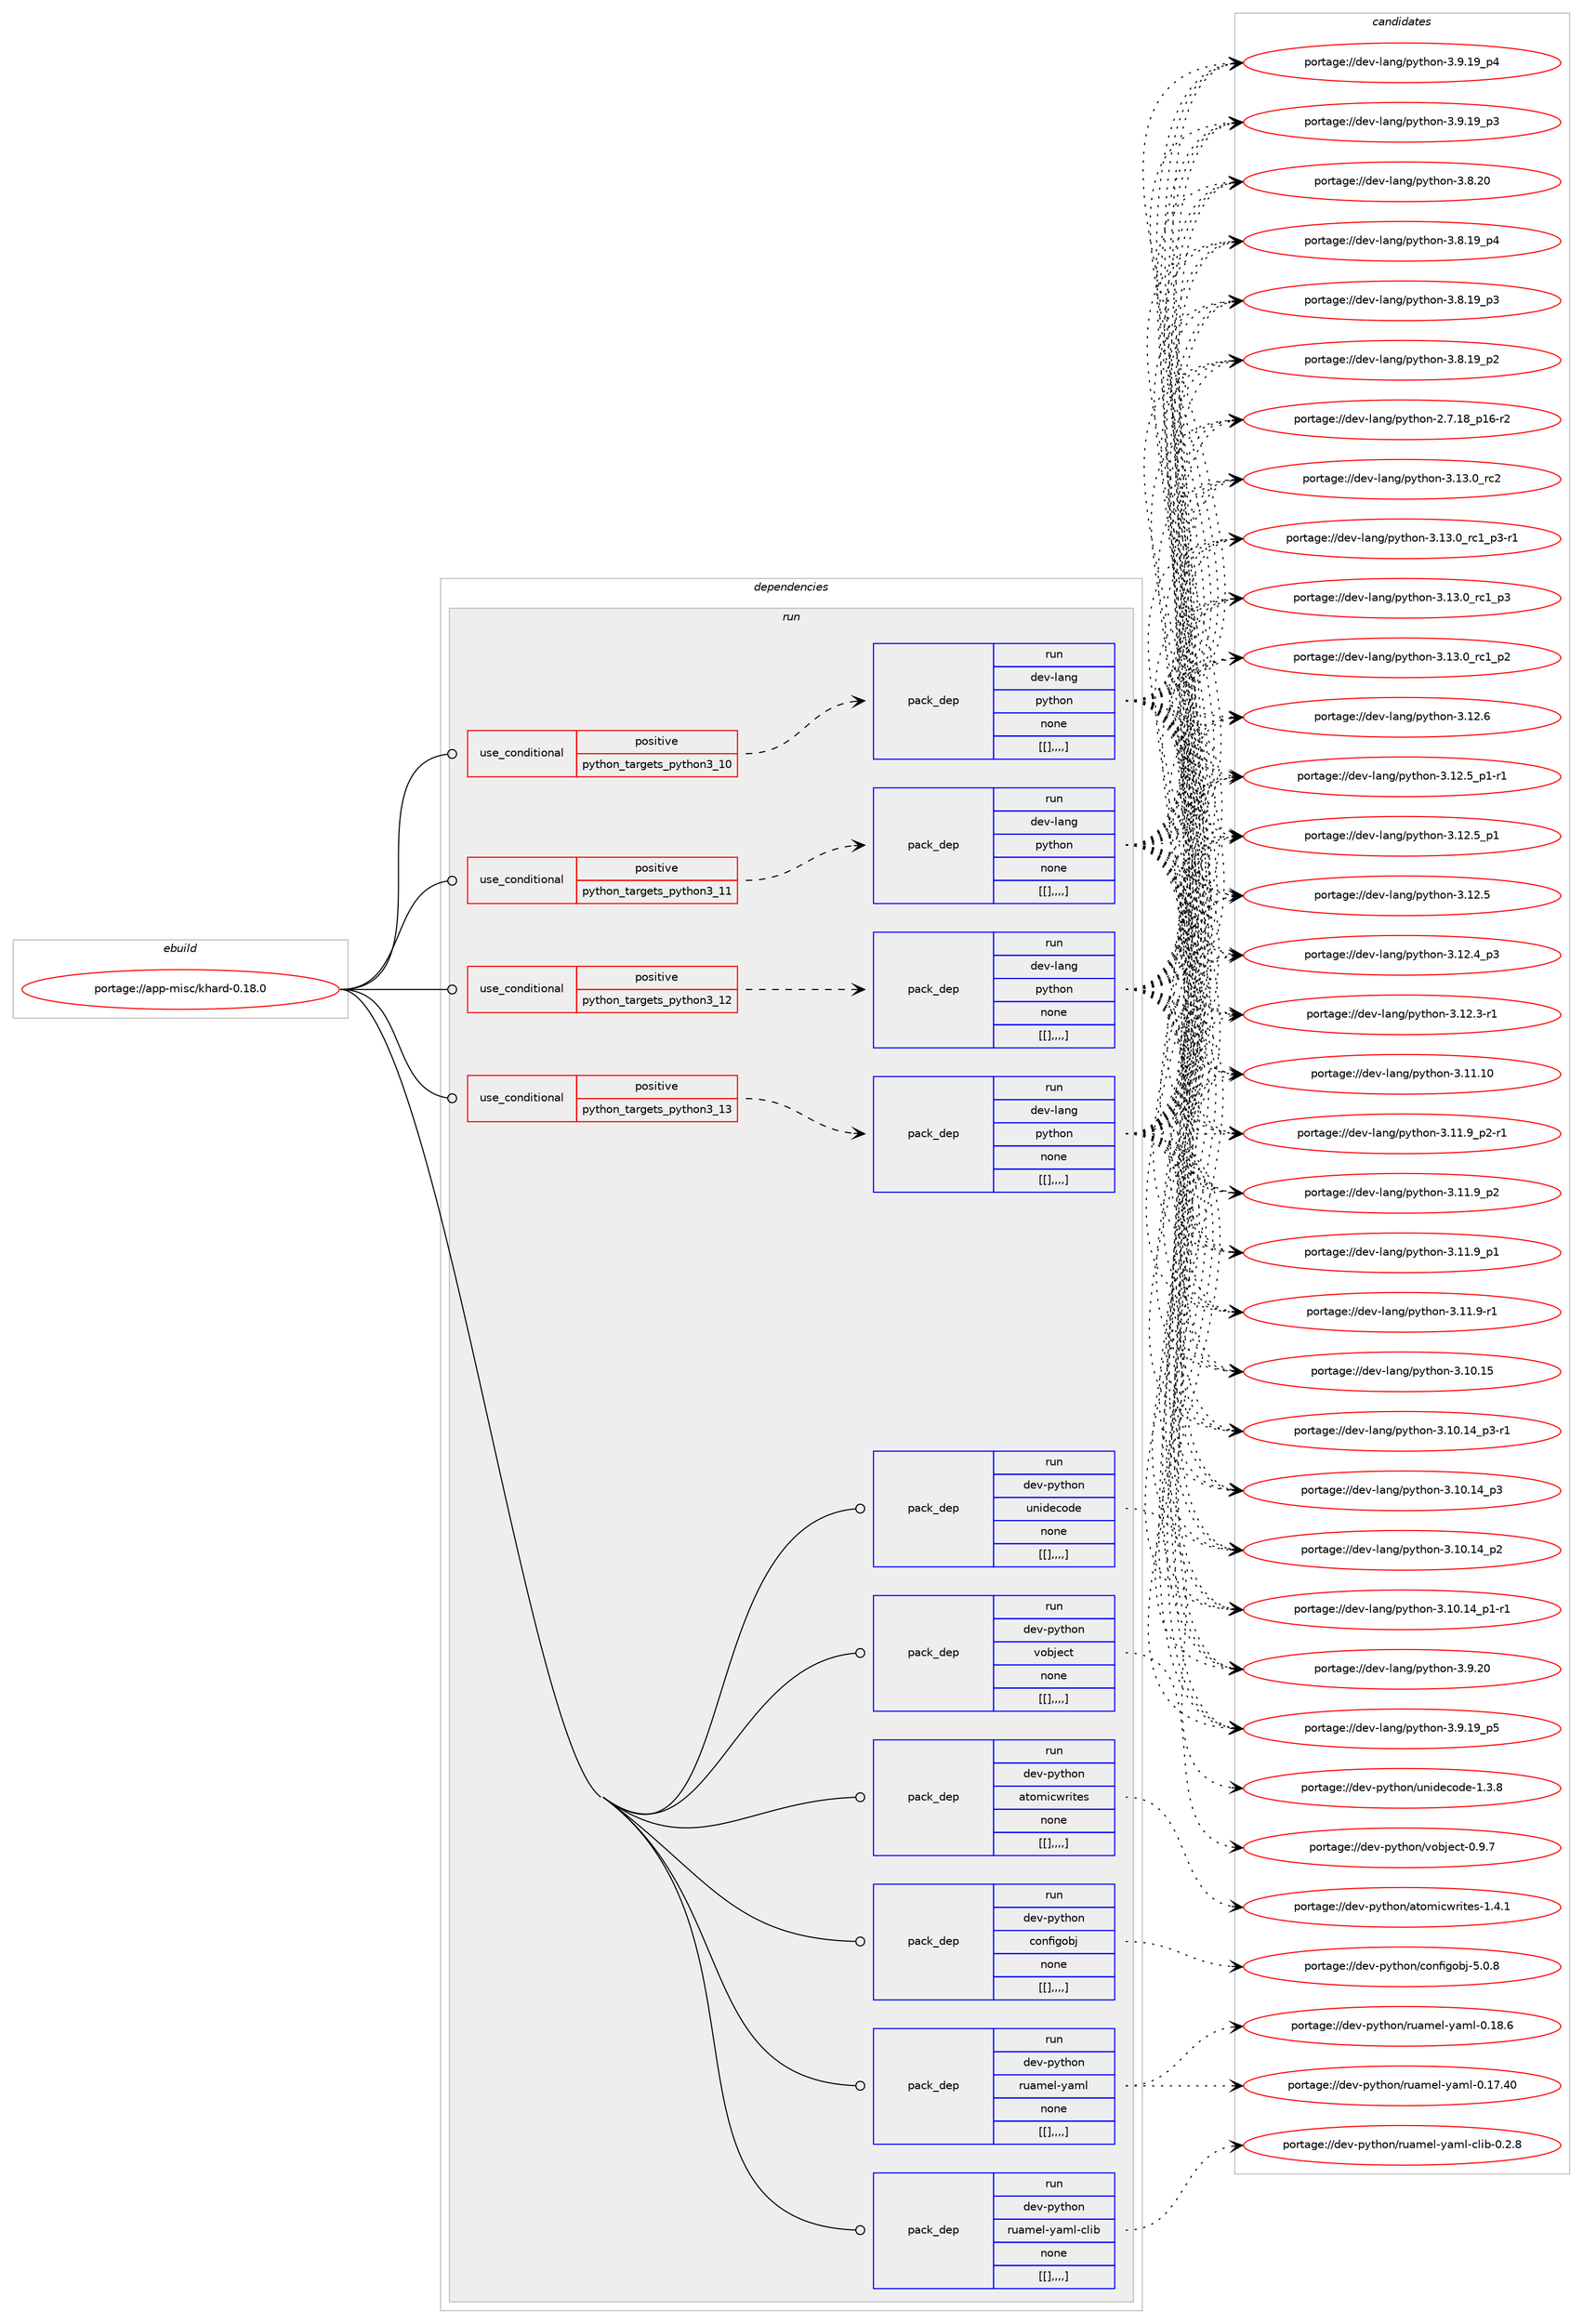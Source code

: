 digraph prolog {

# *************
# Graph options
# *************

newrank=true;
concentrate=true;
compound=true;
graph [rankdir=LR,fontname=Helvetica,fontsize=10,ranksep=1.5];#, ranksep=2.5, nodesep=0.2];
edge  [arrowhead=vee];
node  [fontname=Helvetica,fontsize=10];

# **********
# The ebuild
# **********

subgraph cluster_leftcol {
color=gray;
label=<<i>ebuild</i>>;
id [label="portage://app-misc/khard-0.18.0", color=red, width=4, href="../app-misc/khard-0.18.0.svg"];
}

# ****************
# The dependencies
# ****************

subgraph cluster_midcol {
color=gray;
label=<<i>dependencies</i>>;
subgraph cluster_compile {
fillcolor="#eeeeee";
style=filled;
label=<<i>compile</i>>;
}
subgraph cluster_compileandrun {
fillcolor="#eeeeee";
style=filled;
label=<<i>compile and run</i>>;
}
subgraph cluster_run {
fillcolor="#eeeeee";
style=filled;
label=<<i>run</i>>;
subgraph cond12279 {
dependency42230 [label=<<TABLE BORDER="0" CELLBORDER="1" CELLSPACING="0" CELLPADDING="4"><TR><TD ROWSPAN="3" CELLPADDING="10">use_conditional</TD></TR><TR><TD>positive</TD></TR><TR><TD>python_targets_python3_10</TD></TR></TABLE>>, shape=none, color=red];
subgraph pack29555 {
dependency42231 [label=<<TABLE BORDER="0" CELLBORDER="1" CELLSPACING="0" CELLPADDING="4" WIDTH="220"><TR><TD ROWSPAN="6" CELLPADDING="30">pack_dep</TD></TR><TR><TD WIDTH="110">run</TD></TR><TR><TD>dev-lang</TD></TR><TR><TD>python</TD></TR><TR><TD>none</TD></TR><TR><TD>[[],,,,]</TD></TR></TABLE>>, shape=none, color=blue];
}
dependency42230:e -> dependency42231:w [weight=20,style="dashed",arrowhead="vee"];
}
id:e -> dependency42230:w [weight=20,style="solid",arrowhead="odot"];
subgraph cond12280 {
dependency42232 [label=<<TABLE BORDER="0" CELLBORDER="1" CELLSPACING="0" CELLPADDING="4"><TR><TD ROWSPAN="3" CELLPADDING="10">use_conditional</TD></TR><TR><TD>positive</TD></TR><TR><TD>python_targets_python3_11</TD></TR></TABLE>>, shape=none, color=red];
subgraph pack29556 {
dependency42233 [label=<<TABLE BORDER="0" CELLBORDER="1" CELLSPACING="0" CELLPADDING="4" WIDTH="220"><TR><TD ROWSPAN="6" CELLPADDING="30">pack_dep</TD></TR><TR><TD WIDTH="110">run</TD></TR><TR><TD>dev-lang</TD></TR><TR><TD>python</TD></TR><TR><TD>none</TD></TR><TR><TD>[[],,,,]</TD></TR></TABLE>>, shape=none, color=blue];
}
dependency42232:e -> dependency42233:w [weight=20,style="dashed",arrowhead="vee"];
}
id:e -> dependency42232:w [weight=20,style="solid",arrowhead="odot"];
subgraph cond12281 {
dependency42234 [label=<<TABLE BORDER="0" CELLBORDER="1" CELLSPACING="0" CELLPADDING="4"><TR><TD ROWSPAN="3" CELLPADDING="10">use_conditional</TD></TR><TR><TD>positive</TD></TR><TR><TD>python_targets_python3_12</TD></TR></TABLE>>, shape=none, color=red];
subgraph pack29557 {
dependency42235 [label=<<TABLE BORDER="0" CELLBORDER="1" CELLSPACING="0" CELLPADDING="4" WIDTH="220"><TR><TD ROWSPAN="6" CELLPADDING="30">pack_dep</TD></TR><TR><TD WIDTH="110">run</TD></TR><TR><TD>dev-lang</TD></TR><TR><TD>python</TD></TR><TR><TD>none</TD></TR><TR><TD>[[],,,,]</TD></TR></TABLE>>, shape=none, color=blue];
}
dependency42234:e -> dependency42235:w [weight=20,style="dashed",arrowhead="vee"];
}
id:e -> dependency42234:w [weight=20,style="solid",arrowhead="odot"];
subgraph cond12282 {
dependency42236 [label=<<TABLE BORDER="0" CELLBORDER="1" CELLSPACING="0" CELLPADDING="4"><TR><TD ROWSPAN="3" CELLPADDING="10">use_conditional</TD></TR><TR><TD>positive</TD></TR><TR><TD>python_targets_python3_13</TD></TR></TABLE>>, shape=none, color=red];
subgraph pack29558 {
dependency42237 [label=<<TABLE BORDER="0" CELLBORDER="1" CELLSPACING="0" CELLPADDING="4" WIDTH="220"><TR><TD ROWSPAN="6" CELLPADDING="30">pack_dep</TD></TR><TR><TD WIDTH="110">run</TD></TR><TR><TD>dev-lang</TD></TR><TR><TD>python</TD></TR><TR><TD>none</TD></TR><TR><TD>[[],,,,]</TD></TR></TABLE>>, shape=none, color=blue];
}
dependency42236:e -> dependency42237:w [weight=20,style="dashed",arrowhead="vee"];
}
id:e -> dependency42236:w [weight=20,style="solid",arrowhead="odot"];
subgraph pack29559 {
dependency42238 [label=<<TABLE BORDER="0" CELLBORDER="1" CELLSPACING="0" CELLPADDING="4" WIDTH="220"><TR><TD ROWSPAN="6" CELLPADDING="30">pack_dep</TD></TR><TR><TD WIDTH="110">run</TD></TR><TR><TD>dev-python</TD></TR><TR><TD>atomicwrites</TD></TR><TR><TD>none</TD></TR><TR><TD>[[],,,,]</TD></TR></TABLE>>, shape=none, color=blue];
}
id:e -> dependency42238:w [weight=20,style="solid",arrowhead="odot"];
subgraph pack29560 {
dependency42239 [label=<<TABLE BORDER="0" CELLBORDER="1" CELLSPACING="0" CELLPADDING="4" WIDTH="220"><TR><TD ROWSPAN="6" CELLPADDING="30">pack_dep</TD></TR><TR><TD WIDTH="110">run</TD></TR><TR><TD>dev-python</TD></TR><TR><TD>configobj</TD></TR><TR><TD>none</TD></TR><TR><TD>[[],,,,]</TD></TR></TABLE>>, shape=none, color=blue];
}
id:e -> dependency42239:w [weight=20,style="solid",arrowhead="odot"];
subgraph pack29561 {
dependency42240 [label=<<TABLE BORDER="0" CELLBORDER="1" CELLSPACING="0" CELLPADDING="4" WIDTH="220"><TR><TD ROWSPAN="6" CELLPADDING="30">pack_dep</TD></TR><TR><TD WIDTH="110">run</TD></TR><TR><TD>dev-python</TD></TR><TR><TD>ruamel-yaml</TD></TR><TR><TD>none</TD></TR><TR><TD>[[],,,,]</TD></TR></TABLE>>, shape=none, color=blue];
}
id:e -> dependency42240:w [weight=20,style="solid",arrowhead="odot"];
subgraph pack29562 {
dependency42241 [label=<<TABLE BORDER="0" CELLBORDER="1" CELLSPACING="0" CELLPADDING="4" WIDTH="220"><TR><TD ROWSPAN="6" CELLPADDING="30">pack_dep</TD></TR><TR><TD WIDTH="110">run</TD></TR><TR><TD>dev-python</TD></TR><TR><TD>ruamel-yaml-clib</TD></TR><TR><TD>none</TD></TR><TR><TD>[[],,,,]</TD></TR></TABLE>>, shape=none, color=blue];
}
id:e -> dependency42241:w [weight=20,style="solid",arrowhead="odot"];
subgraph pack29563 {
dependency42242 [label=<<TABLE BORDER="0" CELLBORDER="1" CELLSPACING="0" CELLPADDING="4" WIDTH="220"><TR><TD ROWSPAN="6" CELLPADDING="30">pack_dep</TD></TR><TR><TD WIDTH="110">run</TD></TR><TR><TD>dev-python</TD></TR><TR><TD>unidecode</TD></TR><TR><TD>none</TD></TR><TR><TD>[[],,,,]</TD></TR></TABLE>>, shape=none, color=blue];
}
id:e -> dependency42242:w [weight=20,style="solid",arrowhead="odot"];
subgraph pack29564 {
dependency42243 [label=<<TABLE BORDER="0" CELLBORDER="1" CELLSPACING="0" CELLPADDING="4" WIDTH="220"><TR><TD ROWSPAN="6" CELLPADDING="30">pack_dep</TD></TR><TR><TD WIDTH="110">run</TD></TR><TR><TD>dev-python</TD></TR><TR><TD>vobject</TD></TR><TR><TD>none</TD></TR><TR><TD>[[],,,,]</TD></TR></TABLE>>, shape=none, color=blue];
}
id:e -> dependency42243:w [weight=20,style="solid",arrowhead="odot"];
}
}

# **************
# The candidates
# **************

subgraph cluster_choices {
rank=same;
color=gray;
label=<<i>candidates</i>>;

subgraph choice29555 {
color=black;
nodesep=1;
choice10010111845108971101034711212111610411111045514649514648951149950 [label="portage://dev-lang/python-3.13.0_rc2", color=red, width=4,href="../dev-lang/python-3.13.0_rc2.svg"];
choice1001011184510897110103471121211161041111104551464951464895114994995112514511449 [label="portage://dev-lang/python-3.13.0_rc1_p3-r1", color=red, width=4,href="../dev-lang/python-3.13.0_rc1_p3-r1.svg"];
choice100101118451089711010347112121116104111110455146495146489511499499511251 [label="portage://dev-lang/python-3.13.0_rc1_p3", color=red, width=4,href="../dev-lang/python-3.13.0_rc1_p3.svg"];
choice100101118451089711010347112121116104111110455146495146489511499499511250 [label="portage://dev-lang/python-3.13.0_rc1_p2", color=red, width=4,href="../dev-lang/python-3.13.0_rc1_p2.svg"];
choice10010111845108971101034711212111610411111045514649504654 [label="portage://dev-lang/python-3.12.6", color=red, width=4,href="../dev-lang/python-3.12.6.svg"];
choice1001011184510897110103471121211161041111104551464950465395112494511449 [label="portage://dev-lang/python-3.12.5_p1-r1", color=red, width=4,href="../dev-lang/python-3.12.5_p1-r1.svg"];
choice100101118451089711010347112121116104111110455146495046539511249 [label="portage://dev-lang/python-3.12.5_p1", color=red, width=4,href="../dev-lang/python-3.12.5_p1.svg"];
choice10010111845108971101034711212111610411111045514649504653 [label="portage://dev-lang/python-3.12.5", color=red, width=4,href="../dev-lang/python-3.12.5.svg"];
choice100101118451089711010347112121116104111110455146495046529511251 [label="portage://dev-lang/python-3.12.4_p3", color=red, width=4,href="../dev-lang/python-3.12.4_p3.svg"];
choice100101118451089711010347112121116104111110455146495046514511449 [label="portage://dev-lang/python-3.12.3-r1", color=red, width=4,href="../dev-lang/python-3.12.3-r1.svg"];
choice1001011184510897110103471121211161041111104551464949464948 [label="portage://dev-lang/python-3.11.10", color=red, width=4,href="../dev-lang/python-3.11.10.svg"];
choice1001011184510897110103471121211161041111104551464949465795112504511449 [label="portage://dev-lang/python-3.11.9_p2-r1", color=red, width=4,href="../dev-lang/python-3.11.9_p2-r1.svg"];
choice100101118451089711010347112121116104111110455146494946579511250 [label="portage://dev-lang/python-3.11.9_p2", color=red, width=4,href="../dev-lang/python-3.11.9_p2.svg"];
choice100101118451089711010347112121116104111110455146494946579511249 [label="portage://dev-lang/python-3.11.9_p1", color=red, width=4,href="../dev-lang/python-3.11.9_p1.svg"];
choice100101118451089711010347112121116104111110455146494946574511449 [label="portage://dev-lang/python-3.11.9-r1", color=red, width=4,href="../dev-lang/python-3.11.9-r1.svg"];
choice1001011184510897110103471121211161041111104551464948464953 [label="portage://dev-lang/python-3.10.15", color=red, width=4,href="../dev-lang/python-3.10.15.svg"];
choice100101118451089711010347112121116104111110455146494846495295112514511449 [label="portage://dev-lang/python-3.10.14_p3-r1", color=red, width=4,href="../dev-lang/python-3.10.14_p3-r1.svg"];
choice10010111845108971101034711212111610411111045514649484649529511251 [label="portage://dev-lang/python-3.10.14_p3", color=red, width=4,href="../dev-lang/python-3.10.14_p3.svg"];
choice10010111845108971101034711212111610411111045514649484649529511250 [label="portage://dev-lang/python-3.10.14_p2", color=red, width=4,href="../dev-lang/python-3.10.14_p2.svg"];
choice100101118451089711010347112121116104111110455146494846495295112494511449 [label="portage://dev-lang/python-3.10.14_p1-r1", color=red, width=4,href="../dev-lang/python-3.10.14_p1-r1.svg"];
choice10010111845108971101034711212111610411111045514657465048 [label="portage://dev-lang/python-3.9.20", color=red, width=4,href="../dev-lang/python-3.9.20.svg"];
choice100101118451089711010347112121116104111110455146574649579511253 [label="portage://dev-lang/python-3.9.19_p5", color=red, width=4,href="../dev-lang/python-3.9.19_p5.svg"];
choice100101118451089711010347112121116104111110455146574649579511252 [label="portage://dev-lang/python-3.9.19_p4", color=red, width=4,href="../dev-lang/python-3.9.19_p4.svg"];
choice100101118451089711010347112121116104111110455146574649579511251 [label="portage://dev-lang/python-3.9.19_p3", color=red, width=4,href="../dev-lang/python-3.9.19_p3.svg"];
choice10010111845108971101034711212111610411111045514656465048 [label="portage://dev-lang/python-3.8.20", color=red, width=4,href="../dev-lang/python-3.8.20.svg"];
choice100101118451089711010347112121116104111110455146564649579511252 [label="portage://dev-lang/python-3.8.19_p4", color=red, width=4,href="../dev-lang/python-3.8.19_p4.svg"];
choice100101118451089711010347112121116104111110455146564649579511251 [label="portage://dev-lang/python-3.8.19_p3", color=red, width=4,href="../dev-lang/python-3.8.19_p3.svg"];
choice100101118451089711010347112121116104111110455146564649579511250 [label="portage://dev-lang/python-3.8.19_p2", color=red, width=4,href="../dev-lang/python-3.8.19_p2.svg"];
choice100101118451089711010347112121116104111110455046554649569511249544511450 [label="portage://dev-lang/python-2.7.18_p16-r2", color=red, width=4,href="../dev-lang/python-2.7.18_p16-r2.svg"];
dependency42231:e -> choice10010111845108971101034711212111610411111045514649514648951149950:w [style=dotted,weight="100"];
dependency42231:e -> choice1001011184510897110103471121211161041111104551464951464895114994995112514511449:w [style=dotted,weight="100"];
dependency42231:e -> choice100101118451089711010347112121116104111110455146495146489511499499511251:w [style=dotted,weight="100"];
dependency42231:e -> choice100101118451089711010347112121116104111110455146495146489511499499511250:w [style=dotted,weight="100"];
dependency42231:e -> choice10010111845108971101034711212111610411111045514649504654:w [style=dotted,weight="100"];
dependency42231:e -> choice1001011184510897110103471121211161041111104551464950465395112494511449:w [style=dotted,weight="100"];
dependency42231:e -> choice100101118451089711010347112121116104111110455146495046539511249:w [style=dotted,weight="100"];
dependency42231:e -> choice10010111845108971101034711212111610411111045514649504653:w [style=dotted,weight="100"];
dependency42231:e -> choice100101118451089711010347112121116104111110455146495046529511251:w [style=dotted,weight="100"];
dependency42231:e -> choice100101118451089711010347112121116104111110455146495046514511449:w [style=dotted,weight="100"];
dependency42231:e -> choice1001011184510897110103471121211161041111104551464949464948:w [style=dotted,weight="100"];
dependency42231:e -> choice1001011184510897110103471121211161041111104551464949465795112504511449:w [style=dotted,weight="100"];
dependency42231:e -> choice100101118451089711010347112121116104111110455146494946579511250:w [style=dotted,weight="100"];
dependency42231:e -> choice100101118451089711010347112121116104111110455146494946579511249:w [style=dotted,weight="100"];
dependency42231:e -> choice100101118451089711010347112121116104111110455146494946574511449:w [style=dotted,weight="100"];
dependency42231:e -> choice1001011184510897110103471121211161041111104551464948464953:w [style=dotted,weight="100"];
dependency42231:e -> choice100101118451089711010347112121116104111110455146494846495295112514511449:w [style=dotted,weight="100"];
dependency42231:e -> choice10010111845108971101034711212111610411111045514649484649529511251:w [style=dotted,weight="100"];
dependency42231:e -> choice10010111845108971101034711212111610411111045514649484649529511250:w [style=dotted,weight="100"];
dependency42231:e -> choice100101118451089711010347112121116104111110455146494846495295112494511449:w [style=dotted,weight="100"];
dependency42231:e -> choice10010111845108971101034711212111610411111045514657465048:w [style=dotted,weight="100"];
dependency42231:e -> choice100101118451089711010347112121116104111110455146574649579511253:w [style=dotted,weight="100"];
dependency42231:e -> choice100101118451089711010347112121116104111110455146574649579511252:w [style=dotted,weight="100"];
dependency42231:e -> choice100101118451089711010347112121116104111110455146574649579511251:w [style=dotted,weight="100"];
dependency42231:e -> choice10010111845108971101034711212111610411111045514656465048:w [style=dotted,weight="100"];
dependency42231:e -> choice100101118451089711010347112121116104111110455146564649579511252:w [style=dotted,weight="100"];
dependency42231:e -> choice100101118451089711010347112121116104111110455146564649579511251:w [style=dotted,weight="100"];
dependency42231:e -> choice100101118451089711010347112121116104111110455146564649579511250:w [style=dotted,weight="100"];
dependency42231:e -> choice100101118451089711010347112121116104111110455046554649569511249544511450:w [style=dotted,weight="100"];
}
subgraph choice29556 {
color=black;
nodesep=1;
choice10010111845108971101034711212111610411111045514649514648951149950 [label="portage://dev-lang/python-3.13.0_rc2", color=red, width=4,href="../dev-lang/python-3.13.0_rc2.svg"];
choice1001011184510897110103471121211161041111104551464951464895114994995112514511449 [label="portage://dev-lang/python-3.13.0_rc1_p3-r1", color=red, width=4,href="../dev-lang/python-3.13.0_rc1_p3-r1.svg"];
choice100101118451089711010347112121116104111110455146495146489511499499511251 [label="portage://dev-lang/python-3.13.0_rc1_p3", color=red, width=4,href="../dev-lang/python-3.13.0_rc1_p3.svg"];
choice100101118451089711010347112121116104111110455146495146489511499499511250 [label="portage://dev-lang/python-3.13.0_rc1_p2", color=red, width=4,href="../dev-lang/python-3.13.0_rc1_p2.svg"];
choice10010111845108971101034711212111610411111045514649504654 [label="portage://dev-lang/python-3.12.6", color=red, width=4,href="../dev-lang/python-3.12.6.svg"];
choice1001011184510897110103471121211161041111104551464950465395112494511449 [label="portage://dev-lang/python-3.12.5_p1-r1", color=red, width=4,href="../dev-lang/python-3.12.5_p1-r1.svg"];
choice100101118451089711010347112121116104111110455146495046539511249 [label="portage://dev-lang/python-3.12.5_p1", color=red, width=4,href="../dev-lang/python-3.12.5_p1.svg"];
choice10010111845108971101034711212111610411111045514649504653 [label="portage://dev-lang/python-3.12.5", color=red, width=4,href="../dev-lang/python-3.12.5.svg"];
choice100101118451089711010347112121116104111110455146495046529511251 [label="portage://dev-lang/python-3.12.4_p3", color=red, width=4,href="../dev-lang/python-3.12.4_p3.svg"];
choice100101118451089711010347112121116104111110455146495046514511449 [label="portage://dev-lang/python-3.12.3-r1", color=red, width=4,href="../dev-lang/python-3.12.3-r1.svg"];
choice1001011184510897110103471121211161041111104551464949464948 [label="portage://dev-lang/python-3.11.10", color=red, width=4,href="../dev-lang/python-3.11.10.svg"];
choice1001011184510897110103471121211161041111104551464949465795112504511449 [label="portage://dev-lang/python-3.11.9_p2-r1", color=red, width=4,href="../dev-lang/python-3.11.9_p2-r1.svg"];
choice100101118451089711010347112121116104111110455146494946579511250 [label="portage://dev-lang/python-3.11.9_p2", color=red, width=4,href="../dev-lang/python-3.11.9_p2.svg"];
choice100101118451089711010347112121116104111110455146494946579511249 [label="portage://dev-lang/python-3.11.9_p1", color=red, width=4,href="../dev-lang/python-3.11.9_p1.svg"];
choice100101118451089711010347112121116104111110455146494946574511449 [label="portage://dev-lang/python-3.11.9-r1", color=red, width=4,href="../dev-lang/python-3.11.9-r1.svg"];
choice1001011184510897110103471121211161041111104551464948464953 [label="portage://dev-lang/python-3.10.15", color=red, width=4,href="../dev-lang/python-3.10.15.svg"];
choice100101118451089711010347112121116104111110455146494846495295112514511449 [label="portage://dev-lang/python-3.10.14_p3-r1", color=red, width=4,href="../dev-lang/python-3.10.14_p3-r1.svg"];
choice10010111845108971101034711212111610411111045514649484649529511251 [label="portage://dev-lang/python-3.10.14_p3", color=red, width=4,href="../dev-lang/python-3.10.14_p3.svg"];
choice10010111845108971101034711212111610411111045514649484649529511250 [label="portage://dev-lang/python-3.10.14_p2", color=red, width=4,href="../dev-lang/python-3.10.14_p2.svg"];
choice100101118451089711010347112121116104111110455146494846495295112494511449 [label="portage://dev-lang/python-3.10.14_p1-r1", color=red, width=4,href="../dev-lang/python-3.10.14_p1-r1.svg"];
choice10010111845108971101034711212111610411111045514657465048 [label="portage://dev-lang/python-3.9.20", color=red, width=4,href="../dev-lang/python-3.9.20.svg"];
choice100101118451089711010347112121116104111110455146574649579511253 [label="portage://dev-lang/python-3.9.19_p5", color=red, width=4,href="../dev-lang/python-3.9.19_p5.svg"];
choice100101118451089711010347112121116104111110455146574649579511252 [label="portage://dev-lang/python-3.9.19_p4", color=red, width=4,href="../dev-lang/python-3.9.19_p4.svg"];
choice100101118451089711010347112121116104111110455146574649579511251 [label="portage://dev-lang/python-3.9.19_p3", color=red, width=4,href="../dev-lang/python-3.9.19_p3.svg"];
choice10010111845108971101034711212111610411111045514656465048 [label="portage://dev-lang/python-3.8.20", color=red, width=4,href="../dev-lang/python-3.8.20.svg"];
choice100101118451089711010347112121116104111110455146564649579511252 [label="portage://dev-lang/python-3.8.19_p4", color=red, width=4,href="../dev-lang/python-3.8.19_p4.svg"];
choice100101118451089711010347112121116104111110455146564649579511251 [label="portage://dev-lang/python-3.8.19_p3", color=red, width=4,href="../dev-lang/python-3.8.19_p3.svg"];
choice100101118451089711010347112121116104111110455146564649579511250 [label="portage://dev-lang/python-3.8.19_p2", color=red, width=4,href="../dev-lang/python-3.8.19_p2.svg"];
choice100101118451089711010347112121116104111110455046554649569511249544511450 [label="portage://dev-lang/python-2.7.18_p16-r2", color=red, width=4,href="../dev-lang/python-2.7.18_p16-r2.svg"];
dependency42233:e -> choice10010111845108971101034711212111610411111045514649514648951149950:w [style=dotted,weight="100"];
dependency42233:e -> choice1001011184510897110103471121211161041111104551464951464895114994995112514511449:w [style=dotted,weight="100"];
dependency42233:e -> choice100101118451089711010347112121116104111110455146495146489511499499511251:w [style=dotted,weight="100"];
dependency42233:e -> choice100101118451089711010347112121116104111110455146495146489511499499511250:w [style=dotted,weight="100"];
dependency42233:e -> choice10010111845108971101034711212111610411111045514649504654:w [style=dotted,weight="100"];
dependency42233:e -> choice1001011184510897110103471121211161041111104551464950465395112494511449:w [style=dotted,weight="100"];
dependency42233:e -> choice100101118451089711010347112121116104111110455146495046539511249:w [style=dotted,weight="100"];
dependency42233:e -> choice10010111845108971101034711212111610411111045514649504653:w [style=dotted,weight="100"];
dependency42233:e -> choice100101118451089711010347112121116104111110455146495046529511251:w [style=dotted,weight="100"];
dependency42233:e -> choice100101118451089711010347112121116104111110455146495046514511449:w [style=dotted,weight="100"];
dependency42233:e -> choice1001011184510897110103471121211161041111104551464949464948:w [style=dotted,weight="100"];
dependency42233:e -> choice1001011184510897110103471121211161041111104551464949465795112504511449:w [style=dotted,weight="100"];
dependency42233:e -> choice100101118451089711010347112121116104111110455146494946579511250:w [style=dotted,weight="100"];
dependency42233:e -> choice100101118451089711010347112121116104111110455146494946579511249:w [style=dotted,weight="100"];
dependency42233:e -> choice100101118451089711010347112121116104111110455146494946574511449:w [style=dotted,weight="100"];
dependency42233:e -> choice1001011184510897110103471121211161041111104551464948464953:w [style=dotted,weight="100"];
dependency42233:e -> choice100101118451089711010347112121116104111110455146494846495295112514511449:w [style=dotted,weight="100"];
dependency42233:e -> choice10010111845108971101034711212111610411111045514649484649529511251:w [style=dotted,weight="100"];
dependency42233:e -> choice10010111845108971101034711212111610411111045514649484649529511250:w [style=dotted,weight="100"];
dependency42233:e -> choice100101118451089711010347112121116104111110455146494846495295112494511449:w [style=dotted,weight="100"];
dependency42233:e -> choice10010111845108971101034711212111610411111045514657465048:w [style=dotted,weight="100"];
dependency42233:e -> choice100101118451089711010347112121116104111110455146574649579511253:w [style=dotted,weight="100"];
dependency42233:e -> choice100101118451089711010347112121116104111110455146574649579511252:w [style=dotted,weight="100"];
dependency42233:e -> choice100101118451089711010347112121116104111110455146574649579511251:w [style=dotted,weight="100"];
dependency42233:e -> choice10010111845108971101034711212111610411111045514656465048:w [style=dotted,weight="100"];
dependency42233:e -> choice100101118451089711010347112121116104111110455146564649579511252:w [style=dotted,weight="100"];
dependency42233:e -> choice100101118451089711010347112121116104111110455146564649579511251:w [style=dotted,weight="100"];
dependency42233:e -> choice100101118451089711010347112121116104111110455146564649579511250:w [style=dotted,weight="100"];
dependency42233:e -> choice100101118451089711010347112121116104111110455046554649569511249544511450:w [style=dotted,weight="100"];
}
subgraph choice29557 {
color=black;
nodesep=1;
choice10010111845108971101034711212111610411111045514649514648951149950 [label="portage://dev-lang/python-3.13.0_rc2", color=red, width=4,href="../dev-lang/python-3.13.0_rc2.svg"];
choice1001011184510897110103471121211161041111104551464951464895114994995112514511449 [label="portage://dev-lang/python-3.13.0_rc1_p3-r1", color=red, width=4,href="../dev-lang/python-3.13.0_rc1_p3-r1.svg"];
choice100101118451089711010347112121116104111110455146495146489511499499511251 [label="portage://dev-lang/python-3.13.0_rc1_p3", color=red, width=4,href="../dev-lang/python-3.13.0_rc1_p3.svg"];
choice100101118451089711010347112121116104111110455146495146489511499499511250 [label="portage://dev-lang/python-3.13.0_rc1_p2", color=red, width=4,href="../dev-lang/python-3.13.0_rc1_p2.svg"];
choice10010111845108971101034711212111610411111045514649504654 [label="portage://dev-lang/python-3.12.6", color=red, width=4,href="../dev-lang/python-3.12.6.svg"];
choice1001011184510897110103471121211161041111104551464950465395112494511449 [label="portage://dev-lang/python-3.12.5_p1-r1", color=red, width=4,href="../dev-lang/python-3.12.5_p1-r1.svg"];
choice100101118451089711010347112121116104111110455146495046539511249 [label="portage://dev-lang/python-3.12.5_p1", color=red, width=4,href="../dev-lang/python-3.12.5_p1.svg"];
choice10010111845108971101034711212111610411111045514649504653 [label="portage://dev-lang/python-3.12.5", color=red, width=4,href="../dev-lang/python-3.12.5.svg"];
choice100101118451089711010347112121116104111110455146495046529511251 [label="portage://dev-lang/python-3.12.4_p3", color=red, width=4,href="../dev-lang/python-3.12.4_p3.svg"];
choice100101118451089711010347112121116104111110455146495046514511449 [label="portage://dev-lang/python-3.12.3-r1", color=red, width=4,href="../dev-lang/python-3.12.3-r1.svg"];
choice1001011184510897110103471121211161041111104551464949464948 [label="portage://dev-lang/python-3.11.10", color=red, width=4,href="../dev-lang/python-3.11.10.svg"];
choice1001011184510897110103471121211161041111104551464949465795112504511449 [label="portage://dev-lang/python-3.11.9_p2-r1", color=red, width=4,href="../dev-lang/python-3.11.9_p2-r1.svg"];
choice100101118451089711010347112121116104111110455146494946579511250 [label="portage://dev-lang/python-3.11.9_p2", color=red, width=4,href="../dev-lang/python-3.11.9_p2.svg"];
choice100101118451089711010347112121116104111110455146494946579511249 [label="portage://dev-lang/python-3.11.9_p1", color=red, width=4,href="../dev-lang/python-3.11.9_p1.svg"];
choice100101118451089711010347112121116104111110455146494946574511449 [label="portage://dev-lang/python-3.11.9-r1", color=red, width=4,href="../dev-lang/python-3.11.9-r1.svg"];
choice1001011184510897110103471121211161041111104551464948464953 [label="portage://dev-lang/python-3.10.15", color=red, width=4,href="../dev-lang/python-3.10.15.svg"];
choice100101118451089711010347112121116104111110455146494846495295112514511449 [label="portage://dev-lang/python-3.10.14_p3-r1", color=red, width=4,href="../dev-lang/python-3.10.14_p3-r1.svg"];
choice10010111845108971101034711212111610411111045514649484649529511251 [label="portage://dev-lang/python-3.10.14_p3", color=red, width=4,href="../dev-lang/python-3.10.14_p3.svg"];
choice10010111845108971101034711212111610411111045514649484649529511250 [label="portage://dev-lang/python-3.10.14_p2", color=red, width=4,href="../dev-lang/python-3.10.14_p2.svg"];
choice100101118451089711010347112121116104111110455146494846495295112494511449 [label="portage://dev-lang/python-3.10.14_p1-r1", color=red, width=4,href="../dev-lang/python-3.10.14_p1-r1.svg"];
choice10010111845108971101034711212111610411111045514657465048 [label="portage://dev-lang/python-3.9.20", color=red, width=4,href="../dev-lang/python-3.9.20.svg"];
choice100101118451089711010347112121116104111110455146574649579511253 [label="portage://dev-lang/python-3.9.19_p5", color=red, width=4,href="../dev-lang/python-3.9.19_p5.svg"];
choice100101118451089711010347112121116104111110455146574649579511252 [label="portage://dev-lang/python-3.9.19_p4", color=red, width=4,href="../dev-lang/python-3.9.19_p4.svg"];
choice100101118451089711010347112121116104111110455146574649579511251 [label="portage://dev-lang/python-3.9.19_p3", color=red, width=4,href="../dev-lang/python-3.9.19_p3.svg"];
choice10010111845108971101034711212111610411111045514656465048 [label="portage://dev-lang/python-3.8.20", color=red, width=4,href="../dev-lang/python-3.8.20.svg"];
choice100101118451089711010347112121116104111110455146564649579511252 [label="portage://dev-lang/python-3.8.19_p4", color=red, width=4,href="../dev-lang/python-3.8.19_p4.svg"];
choice100101118451089711010347112121116104111110455146564649579511251 [label="portage://dev-lang/python-3.8.19_p3", color=red, width=4,href="../dev-lang/python-3.8.19_p3.svg"];
choice100101118451089711010347112121116104111110455146564649579511250 [label="portage://dev-lang/python-3.8.19_p2", color=red, width=4,href="../dev-lang/python-3.8.19_p2.svg"];
choice100101118451089711010347112121116104111110455046554649569511249544511450 [label="portage://dev-lang/python-2.7.18_p16-r2", color=red, width=4,href="../dev-lang/python-2.7.18_p16-r2.svg"];
dependency42235:e -> choice10010111845108971101034711212111610411111045514649514648951149950:w [style=dotted,weight="100"];
dependency42235:e -> choice1001011184510897110103471121211161041111104551464951464895114994995112514511449:w [style=dotted,weight="100"];
dependency42235:e -> choice100101118451089711010347112121116104111110455146495146489511499499511251:w [style=dotted,weight="100"];
dependency42235:e -> choice100101118451089711010347112121116104111110455146495146489511499499511250:w [style=dotted,weight="100"];
dependency42235:e -> choice10010111845108971101034711212111610411111045514649504654:w [style=dotted,weight="100"];
dependency42235:e -> choice1001011184510897110103471121211161041111104551464950465395112494511449:w [style=dotted,weight="100"];
dependency42235:e -> choice100101118451089711010347112121116104111110455146495046539511249:w [style=dotted,weight="100"];
dependency42235:e -> choice10010111845108971101034711212111610411111045514649504653:w [style=dotted,weight="100"];
dependency42235:e -> choice100101118451089711010347112121116104111110455146495046529511251:w [style=dotted,weight="100"];
dependency42235:e -> choice100101118451089711010347112121116104111110455146495046514511449:w [style=dotted,weight="100"];
dependency42235:e -> choice1001011184510897110103471121211161041111104551464949464948:w [style=dotted,weight="100"];
dependency42235:e -> choice1001011184510897110103471121211161041111104551464949465795112504511449:w [style=dotted,weight="100"];
dependency42235:e -> choice100101118451089711010347112121116104111110455146494946579511250:w [style=dotted,weight="100"];
dependency42235:e -> choice100101118451089711010347112121116104111110455146494946579511249:w [style=dotted,weight="100"];
dependency42235:e -> choice100101118451089711010347112121116104111110455146494946574511449:w [style=dotted,weight="100"];
dependency42235:e -> choice1001011184510897110103471121211161041111104551464948464953:w [style=dotted,weight="100"];
dependency42235:e -> choice100101118451089711010347112121116104111110455146494846495295112514511449:w [style=dotted,weight="100"];
dependency42235:e -> choice10010111845108971101034711212111610411111045514649484649529511251:w [style=dotted,weight="100"];
dependency42235:e -> choice10010111845108971101034711212111610411111045514649484649529511250:w [style=dotted,weight="100"];
dependency42235:e -> choice100101118451089711010347112121116104111110455146494846495295112494511449:w [style=dotted,weight="100"];
dependency42235:e -> choice10010111845108971101034711212111610411111045514657465048:w [style=dotted,weight="100"];
dependency42235:e -> choice100101118451089711010347112121116104111110455146574649579511253:w [style=dotted,weight="100"];
dependency42235:e -> choice100101118451089711010347112121116104111110455146574649579511252:w [style=dotted,weight="100"];
dependency42235:e -> choice100101118451089711010347112121116104111110455146574649579511251:w [style=dotted,weight="100"];
dependency42235:e -> choice10010111845108971101034711212111610411111045514656465048:w [style=dotted,weight="100"];
dependency42235:e -> choice100101118451089711010347112121116104111110455146564649579511252:w [style=dotted,weight="100"];
dependency42235:e -> choice100101118451089711010347112121116104111110455146564649579511251:w [style=dotted,weight="100"];
dependency42235:e -> choice100101118451089711010347112121116104111110455146564649579511250:w [style=dotted,weight="100"];
dependency42235:e -> choice100101118451089711010347112121116104111110455046554649569511249544511450:w [style=dotted,weight="100"];
}
subgraph choice29558 {
color=black;
nodesep=1;
choice10010111845108971101034711212111610411111045514649514648951149950 [label="portage://dev-lang/python-3.13.0_rc2", color=red, width=4,href="../dev-lang/python-3.13.0_rc2.svg"];
choice1001011184510897110103471121211161041111104551464951464895114994995112514511449 [label="portage://dev-lang/python-3.13.0_rc1_p3-r1", color=red, width=4,href="../dev-lang/python-3.13.0_rc1_p3-r1.svg"];
choice100101118451089711010347112121116104111110455146495146489511499499511251 [label="portage://dev-lang/python-3.13.0_rc1_p3", color=red, width=4,href="../dev-lang/python-3.13.0_rc1_p3.svg"];
choice100101118451089711010347112121116104111110455146495146489511499499511250 [label="portage://dev-lang/python-3.13.0_rc1_p2", color=red, width=4,href="../dev-lang/python-3.13.0_rc1_p2.svg"];
choice10010111845108971101034711212111610411111045514649504654 [label="portage://dev-lang/python-3.12.6", color=red, width=4,href="../dev-lang/python-3.12.6.svg"];
choice1001011184510897110103471121211161041111104551464950465395112494511449 [label="portage://dev-lang/python-3.12.5_p1-r1", color=red, width=4,href="../dev-lang/python-3.12.5_p1-r1.svg"];
choice100101118451089711010347112121116104111110455146495046539511249 [label="portage://dev-lang/python-3.12.5_p1", color=red, width=4,href="../dev-lang/python-3.12.5_p1.svg"];
choice10010111845108971101034711212111610411111045514649504653 [label="portage://dev-lang/python-3.12.5", color=red, width=4,href="../dev-lang/python-3.12.5.svg"];
choice100101118451089711010347112121116104111110455146495046529511251 [label="portage://dev-lang/python-3.12.4_p3", color=red, width=4,href="../dev-lang/python-3.12.4_p3.svg"];
choice100101118451089711010347112121116104111110455146495046514511449 [label="portage://dev-lang/python-3.12.3-r1", color=red, width=4,href="../dev-lang/python-3.12.3-r1.svg"];
choice1001011184510897110103471121211161041111104551464949464948 [label="portage://dev-lang/python-3.11.10", color=red, width=4,href="../dev-lang/python-3.11.10.svg"];
choice1001011184510897110103471121211161041111104551464949465795112504511449 [label="portage://dev-lang/python-3.11.9_p2-r1", color=red, width=4,href="../dev-lang/python-3.11.9_p2-r1.svg"];
choice100101118451089711010347112121116104111110455146494946579511250 [label="portage://dev-lang/python-3.11.9_p2", color=red, width=4,href="../dev-lang/python-3.11.9_p2.svg"];
choice100101118451089711010347112121116104111110455146494946579511249 [label="portage://dev-lang/python-3.11.9_p1", color=red, width=4,href="../dev-lang/python-3.11.9_p1.svg"];
choice100101118451089711010347112121116104111110455146494946574511449 [label="portage://dev-lang/python-3.11.9-r1", color=red, width=4,href="../dev-lang/python-3.11.9-r1.svg"];
choice1001011184510897110103471121211161041111104551464948464953 [label="portage://dev-lang/python-3.10.15", color=red, width=4,href="../dev-lang/python-3.10.15.svg"];
choice100101118451089711010347112121116104111110455146494846495295112514511449 [label="portage://dev-lang/python-3.10.14_p3-r1", color=red, width=4,href="../dev-lang/python-3.10.14_p3-r1.svg"];
choice10010111845108971101034711212111610411111045514649484649529511251 [label="portage://dev-lang/python-3.10.14_p3", color=red, width=4,href="../dev-lang/python-3.10.14_p3.svg"];
choice10010111845108971101034711212111610411111045514649484649529511250 [label="portage://dev-lang/python-3.10.14_p2", color=red, width=4,href="../dev-lang/python-3.10.14_p2.svg"];
choice100101118451089711010347112121116104111110455146494846495295112494511449 [label="portage://dev-lang/python-3.10.14_p1-r1", color=red, width=4,href="../dev-lang/python-3.10.14_p1-r1.svg"];
choice10010111845108971101034711212111610411111045514657465048 [label="portage://dev-lang/python-3.9.20", color=red, width=4,href="../dev-lang/python-3.9.20.svg"];
choice100101118451089711010347112121116104111110455146574649579511253 [label="portage://dev-lang/python-3.9.19_p5", color=red, width=4,href="../dev-lang/python-3.9.19_p5.svg"];
choice100101118451089711010347112121116104111110455146574649579511252 [label="portage://dev-lang/python-3.9.19_p4", color=red, width=4,href="../dev-lang/python-3.9.19_p4.svg"];
choice100101118451089711010347112121116104111110455146574649579511251 [label="portage://dev-lang/python-3.9.19_p3", color=red, width=4,href="../dev-lang/python-3.9.19_p3.svg"];
choice10010111845108971101034711212111610411111045514656465048 [label="portage://dev-lang/python-3.8.20", color=red, width=4,href="../dev-lang/python-3.8.20.svg"];
choice100101118451089711010347112121116104111110455146564649579511252 [label="portage://dev-lang/python-3.8.19_p4", color=red, width=4,href="../dev-lang/python-3.8.19_p4.svg"];
choice100101118451089711010347112121116104111110455146564649579511251 [label="portage://dev-lang/python-3.8.19_p3", color=red, width=4,href="../dev-lang/python-3.8.19_p3.svg"];
choice100101118451089711010347112121116104111110455146564649579511250 [label="portage://dev-lang/python-3.8.19_p2", color=red, width=4,href="../dev-lang/python-3.8.19_p2.svg"];
choice100101118451089711010347112121116104111110455046554649569511249544511450 [label="portage://dev-lang/python-2.7.18_p16-r2", color=red, width=4,href="../dev-lang/python-2.7.18_p16-r2.svg"];
dependency42237:e -> choice10010111845108971101034711212111610411111045514649514648951149950:w [style=dotted,weight="100"];
dependency42237:e -> choice1001011184510897110103471121211161041111104551464951464895114994995112514511449:w [style=dotted,weight="100"];
dependency42237:e -> choice100101118451089711010347112121116104111110455146495146489511499499511251:w [style=dotted,weight="100"];
dependency42237:e -> choice100101118451089711010347112121116104111110455146495146489511499499511250:w [style=dotted,weight="100"];
dependency42237:e -> choice10010111845108971101034711212111610411111045514649504654:w [style=dotted,weight="100"];
dependency42237:e -> choice1001011184510897110103471121211161041111104551464950465395112494511449:w [style=dotted,weight="100"];
dependency42237:e -> choice100101118451089711010347112121116104111110455146495046539511249:w [style=dotted,weight="100"];
dependency42237:e -> choice10010111845108971101034711212111610411111045514649504653:w [style=dotted,weight="100"];
dependency42237:e -> choice100101118451089711010347112121116104111110455146495046529511251:w [style=dotted,weight="100"];
dependency42237:e -> choice100101118451089711010347112121116104111110455146495046514511449:w [style=dotted,weight="100"];
dependency42237:e -> choice1001011184510897110103471121211161041111104551464949464948:w [style=dotted,weight="100"];
dependency42237:e -> choice1001011184510897110103471121211161041111104551464949465795112504511449:w [style=dotted,weight="100"];
dependency42237:e -> choice100101118451089711010347112121116104111110455146494946579511250:w [style=dotted,weight="100"];
dependency42237:e -> choice100101118451089711010347112121116104111110455146494946579511249:w [style=dotted,weight="100"];
dependency42237:e -> choice100101118451089711010347112121116104111110455146494946574511449:w [style=dotted,weight="100"];
dependency42237:e -> choice1001011184510897110103471121211161041111104551464948464953:w [style=dotted,weight="100"];
dependency42237:e -> choice100101118451089711010347112121116104111110455146494846495295112514511449:w [style=dotted,weight="100"];
dependency42237:e -> choice10010111845108971101034711212111610411111045514649484649529511251:w [style=dotted,weight="100"];
dependency42237:e -> choice10010111845108971101034711212111610411111045514649484649529511250:w [style=dotted,weight="100"];
dependency42237:e -> choice100101118451089711010347112121116104111110455146494846495295112494511449:w [style=dotted,weight="100"];
dependency42237:e -> choice10010111845108971101034711212111610411111045514657465048:w [style=dotted,weight="100"];
dependency42237:e -> choice100101118451089711010347112121116104111110455146574649579511253:w [style=dotted,weight="100"];
dependency42237:e -> choice100101118451089711010347112121116104111110455146574649579511252:w [style=dotted,weight="100"];
dependency42237:e -> choice100101118451089711010347112121116104111110455146574649579511251:w [style=dotted,weight="100"];
dependency42237:e -> choice10010111845108971101034711212111610411111045514656465048:w [style=dotted,weight="100"];
dependency42237:e -> choice100101118451089711010347112121116104111110455146564649579511252:w [style=dotted,weight="100"];
dependency42237:e -> choice100101118451089711010347112121116104111110455146564649579511251:w [style=dotted,weight="100"];
dependency42237:e -> choice100101118451089711010347112121116104111110455146564649579511250:w [style=dotted,weight="100"];
dependency42237:e -> choice100101118451089711010347112121116104111110455046554649569511249544511450:w [style=dotted,weight="100"];
}
subgraph choice29559 {
color=black;
nodesep=1;
choice10010111845112121116104111110479711611110910599119114105116101115454946524649 [label="portage://dev-python/atomicwrites-1.4.1", color=red, width=4,href="../dev-python/atomicwrites-1.4.1.svg"];
dependency42238:e -> choice10010111845112121116104111110479711611110910599119114105116101115454946524649:w [style=dotted,weight="100"];
}
subgraph choice29560 {
color=black;
nodesep=1;
choice10010111845112121116104111110479911111010210510311198106455346484656 [label="portage://dev-python/configobj-5.0.8", color=red, width=4,href="../dev-python/configobj-5.0.8.svg"];
dependency42239:e -> choice10010111845112121116104111110479911111010210510311198106455346484656:w [style=dotted,weight="100"];
}
subgraph choice29561 {
color=black;
nodesep=1;
choice100101118451121211161041111104711411797109101108451219710910845484649564654 [label="portage://dev-python/ruamel-yaml-0.18.6", color=red, width=4,href="../dev-python/ruamel-yaml-0.18.6.svg"];
choice10010111845112121116104111110471141179710910110845121971091084548464955465248 [label="portage://dev-python/ruamel-yaml-0.17.40", color=red, width=4,href="../dev-python/ruamel-yaml-0.17.40.svg"];
dependency42240:e -> choice100101118451121211161041111104711411797109101108451219710910845484649564654:w [style=dotted,weight="100"];
dependency42240:e -> choice10010111845112121116104111110471141179710910110845121971091084548464955465248:w [style=dotted,weight="100"];
}
subgraph choice29562 {
color=black;
nodesep=1;
choice1001011184511212111610411111047114117971091011084512197109108459910810598454846504656 [label="portage://dev-python/ruamel-yaml-clib-0.2.8", color=red, width=4,href="../dev-python/ruamel-yaml-clib-0.2.8.svg"];
dependency42241:e -> choice1001011184511212111610411111047114117971091011084512197109108459910810598454846504656:w [style=dotted,weight="100"];
}
subgraph choice29563 {
color=black;
nodesep=1;
choice100101118451121211161041111104711711010510010199111100101454946514656 [label="portage://dev-python/unidecode-1.3.8", color=red, width=4,href="../dev-python/unidecode-1.3.8.svg"];
dependency42242:e -> choice100101118451121211161041111104711711010510010199111100101454946514656:w [style=dotted,weight="100"];
}
subgraph choice29564 {
color=black;
nodesep=1;
choice10010111845112121116104111110471181119810610199116454846574655 [label="portage://dev-python/vobject-0.9.7", color=red, width=4,href="../dev-python/vobject-0.9.7.svg"];
dependency42243:e -> choice10010111845112121116104111110471181119810610199116454846574655:w [style=dotted,weight="100"];
}
}

}
